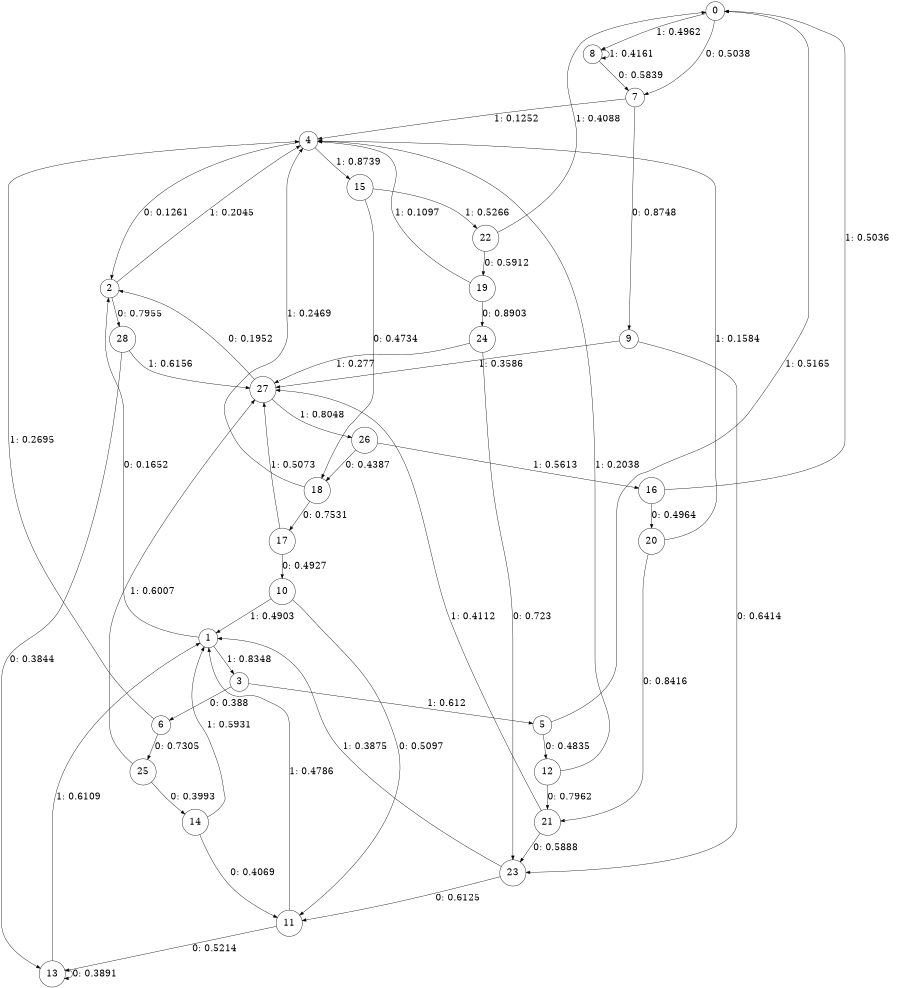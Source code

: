 digraph "ch2faceL8" {
size = "6,8.5";
ratio = "fill";
node [shape = circle];
node [fontsize = 24];
edge [fontsize = 24];
0 -> 7 [label = "0: 0.5038   "];
0 -> 8 [label = "1: 0.4962   "];
1 -> 2 [label = "0: 0.1652   "];
1 -> 3 [label = "1: 0.8348   "];
2 -> 28 [label = "0: 0.7955   "];
2 -> 4 [label = "1: 0.2045   "];
3 -> 6 [label = "0: 0.388    "];
3 -> 5 [label = "1: 0.612    "];
4 -> 2 [label = "0: 0.1261   "];
4 -> 15 [label = "1: 0.8739   "];
5 -> 12 [label = "0: 0.4835   "];
5 -> 0 [label = "1: 0.5165   "];
6 -> 25 [label = "0: 0.7305   "];
6 -> 4 [label = "1: 0.2695   "];
7 -> 9 [label = "0: 0.8748   "];
7 -> 4 [label = "1: 0.1252   "];
8 -> 7 [label = "0: 0.5839   "];
8 -> 8 [label = "1: 0.4161   "];
9 -> 23 [label = "0: 0.6414   "];
9 -> 27 [label = "1: 0.3586   "];
10 -> 11 [label = "0: 0.5097   "];
10 -> 1 [label = "1: 0.4903   "];
11 -> 13 [label = "0: 0.5214   "];
11 -> 1 [label = "1: 0.4786   "];
12 -> 21 [label = "0: 0.7962   "];
12 -> 4 [label = "1: 0.2038   "];
13 -> 13 [label = "0: 0.3891   "];
13 -> 1 [label = "1: 0.6109   "];
14 -> 11 [label = "0: 0.4069   "];
14 -> 1 [label = "1: 0.5931   "];
15 -> 18 [label = "0: 0.4734   "];
15 -> 22 [label = "1: 0.5266   "];
16 -> 20 [label = "0: 0.4964   "];
16 -> 0 [label = "1: 0.5036   "];
17 -> 10 [label = "0: 0.4927   "];
17 -> 27 [label = "1: 0.5073   "];
18 -> 17 [label = "0: 0.7531   "];
18 -> 4 [label = "1: 0.2469   "];
19 -> 24 [label = "0: 0.8903   "];
19 -> 4 [label = "1: 0.1097   "];
20 -> 21 [label = "0: 0.8416   "];
20 -> 4 [label = "1: 0.1584   "];
21 -> 23 [label = "0: 0.5888   "];
21 -> 27 [label = "1: 0.4112   "];
22 -> 19 [label = "0: 0.5912   "];
22 -> 0 [label = "1: 0.4088   "];
23 -> 11 [label = "0: 0.6125   "];
23 -> 1 [label = "1: 0.3875   "];
24 -> 23 [label = "0: 0.723    "];
24 -> 27 [label = "1: 0.277    "];
25 -> 14 [label = "0: 0.3993   "];
25 -> 27 [label = "1: 0.6007   "];
26 -> 18 [label = "0: 0.4387   "];
26 -> 16 [label = "1: 0.5613   "];
27 -> 2 [label = "0: 0.1952   "];
27 -> 26 [label = "1: 0.8048   "];
28 -> 13 [label = "0: 0.3844   "];
28 -> 27 [label = "1: 0.6156   "];
}